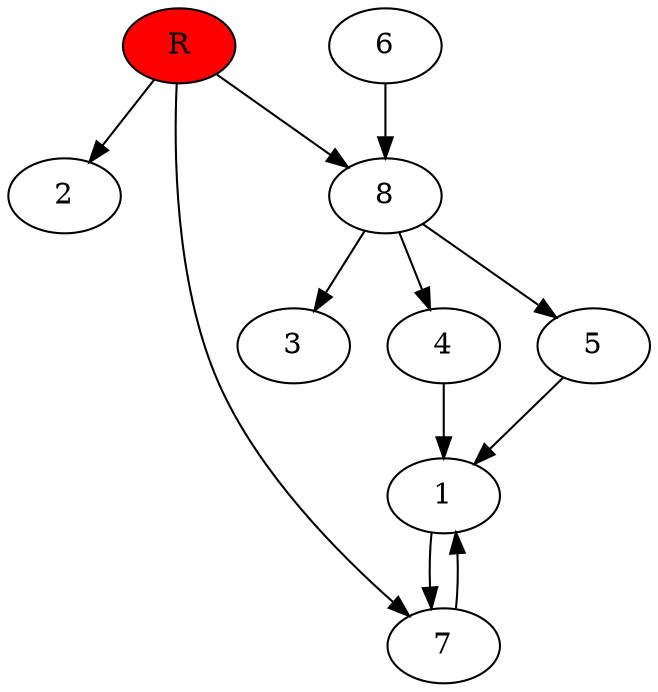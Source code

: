 digraph prb3558 {
	1
	2
	3
	4
	5
	6
	7
	8
	R [fillcolor="#ff0000" style=filled]
	1 -> 7
	4 -> 1
	5 -> 1
	6 -> 8
	7 -> 1
	8 -> 3
	8 -> 4
	8 -> 5
	R -> 2
	R -> 7
	R -> 8
}
